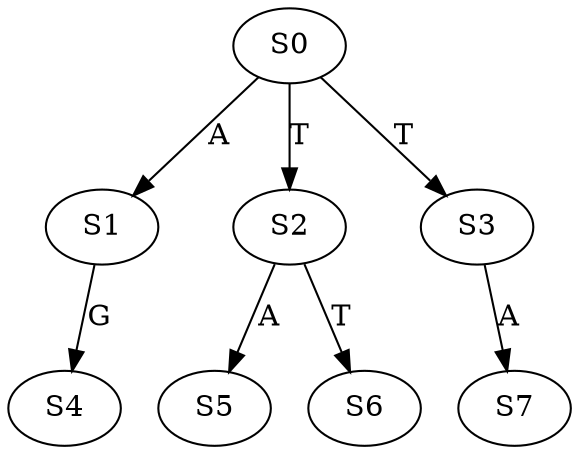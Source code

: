strict digraph  {
	S0 -> S1 [ label = A ];
	S0 -> S2 [ label = T ];
	S0 -> S3 [ label = T ];
	S1 -> S4 [ label = G ];
	S2 -> S5 [ label = A ];
	S2 -> S6 [ label = T ];
	S3 -> S7 [ label = A ];
}
